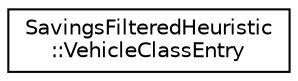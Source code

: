 digraph "Graphical Class Hierarchy"
{
 // LATEX_PDF_SIZE
  edge [fontname="Helvetica",fontsize="10",labelfontname="Helvetica",labelfontsize="10"];
  node [fontname="Helvetica",fontsize="10",shape=record];
  rankdir="LR";
  Node0 [label="SavingsFilteredHeuristic\l::VehicleClassEntry",height=0.2,width=0.4,color="black", fillcolor="white", style="filled",URL="$structoperations__research_1_1SavingsFilteredHeuristic_1_1VehicleClassEntry.html",tooltip=" "];
}
